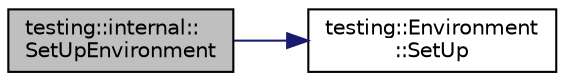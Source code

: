 digraph "testing::internal::SetUpEnvironment"
{
 // LATEX_PDF_SIZE
  bgcolor="transparent";
  edge [fontname="Helvetica",fontsize="10",labelfontname="Helvetica",labelfontsize="10"];
  node [fontname="Helvetica",fontsize="10",shape=record];
  rankdir="LR";
  Node1 [label="testing::internal::\lSetUpEnvironment",height=0.2,width=0.4,color="black", fillcolor="grey75", style="filled", fontcolor="black",tooltip=" "];
  Node1 -> Node2 [color="midnightblue",fontsize="10",style="solid",fontname="Helvetica"];
  Node2 [label="testing::Environment\l::SetUp",height=0.2,width=0.4,color="black",URL="$classtesting_1_1Environment.html#a1bf8cafaa9d4eba9feb98655ee434eb3",tooltip=" "];
}
